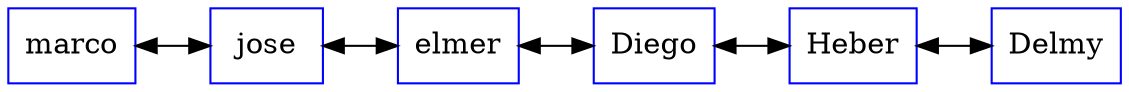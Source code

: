 digraph G {
rankdir=LR
	node [color=blue shape=box]
		marco -> jose
[dir=both]
		jose -> elmer
[dir=both]
		elmer -> Diego
[dir=both]
		Diego -> Heber
[dir=both]
		Heber -> Delmy
[dir=both]
}